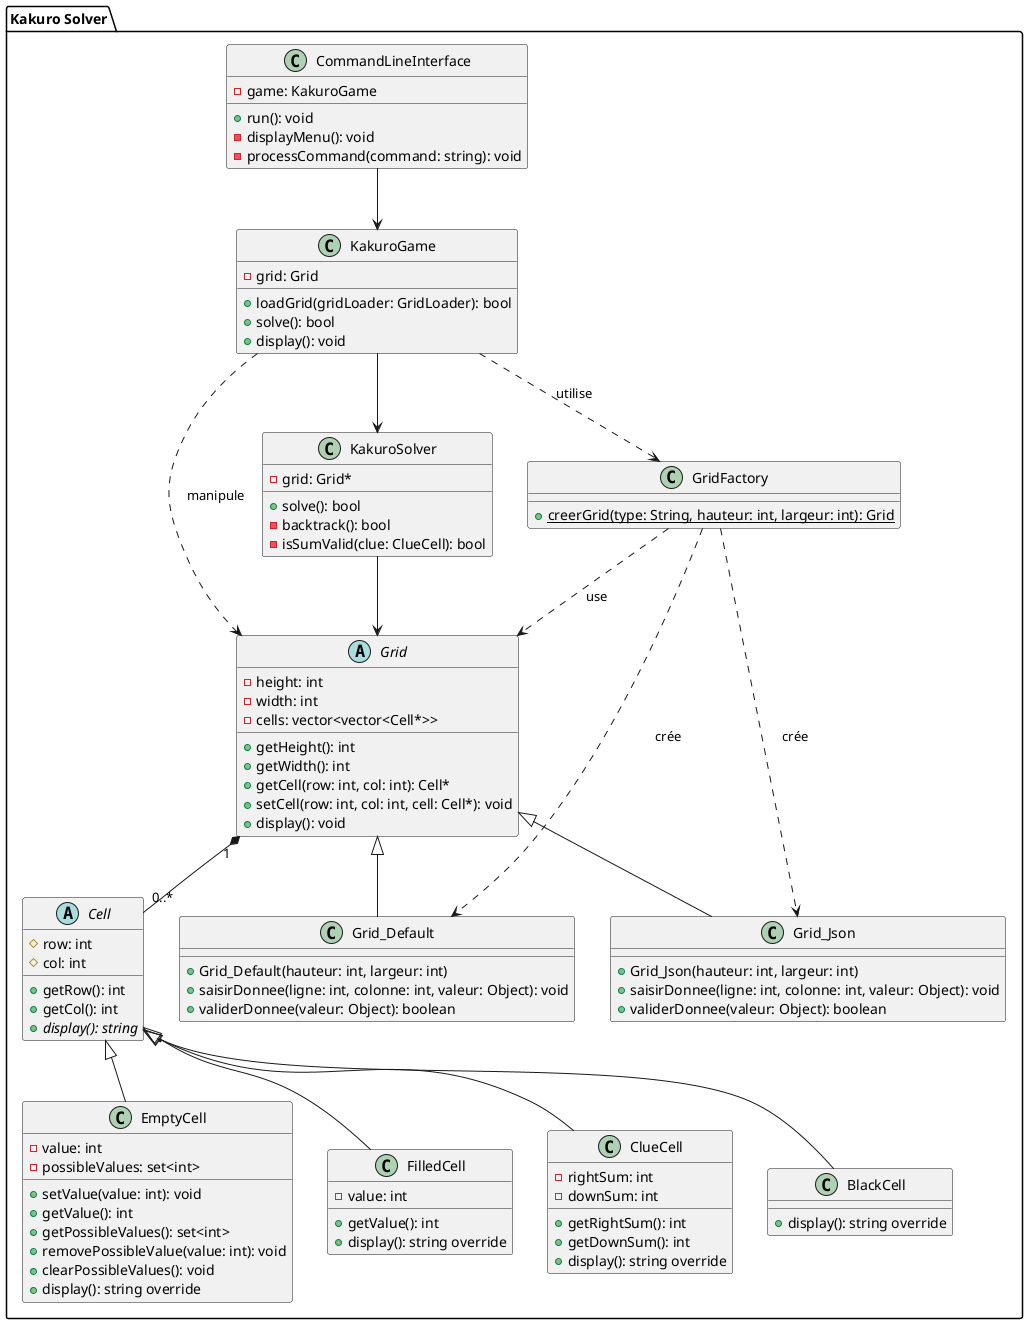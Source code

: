 @startuml

package "Kakuro Solver" {
    class KakuroGame {
        - grid: Grid
        + loadGrid(gridLoader: GridLoader): bool
        + solve(): bool
        + display(): void
    }

    abstract class Cell {
        # row: int
        # col: int
        + getRow(): int
        + getCol(): int
        + {abstract} display(): string
    }

    class EmptyCell {
        - value: int
        - possibleValues: set<int>
        + setValue(value: int): void
        + getValue(): int
        + getPossibleValues(): set<int>
        + removePossibleValue(value: int): void
        + clearPossibleValues(): void
        + display(): string override
    }

    class FilledCell {
        - value: int
        + getValue(): int
        + display(): string override
    }

    class ClueCell {
        - rightSum: int
        - downSum: int
        + getRightSum(): int
        + getDownSum(): int
        + display(): string override
    }

    class BlackCell {
        + display(): string override
    }

    abstract class Grid {
        - height: int
        - width: int
        - cells: vector<vector<Cell*>>
        + getHeight(): int
        + getWidth(): int
        + getCell(row: int, col: int): Cell*
        + setCell(row: int, col: int, cell: Cell*): void
        + display(): void
    }

    class KakuroSolver {
        - grid: Grid*
        + solve(): bool
        - backtrack(): bool
        - isSumValid(clue: ClueCell): bool
    }

    class CommandLineInterface {
        - game: KakuroGame
        + run(): void
        - displayMenu(): void
        - processCommand(command: string): void
    }
    
    class Grid_Default {
      + Grid_Default(hauteur: int, largeur: int)
      + saisirDonnee(ligne: int, colonne: int, valeur: Object): void
      + validerDonnee(valeur: Object): boolean
    }

    class Grid_Json {
      + Grid_Json(hauteur: int, largeur: int)
      + saisirDonnee(ligne: int, colonne: int, valeur: Object): void
      + validerDonnee(valeur: Object): boolean
    }
    
    class GridFactory {
      + {static} creerGrid(type: String, hauteur: int, largeur: int): Grid
    }

    KakuroGame --> KakuroSolver
    Grid "1" *-- "0..*" Cell
    
    Cell <|-- EmptyCell
    Cell <|-- FilledCell
    Cell <|-- ClueCell
    Cell <|-- BlackCell
    
    KakuroSolver --> Grid
    
    Grid <|-- Grid_Default
    Grid <|-- Grid_Json
    
    GridFactory ..> Grid_Default: crée
    GridFactory ..> Grid_Json: crée
    GridFactory ..> Grid: use
    
    KakuroGame ..> GridFactory: utilise
    KakuroGame ..> Grid: manipule

    
    
    CommandLineInterface --> KakuroGame
}

@enduml